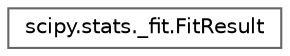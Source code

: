 digraph "Graphical Class Hierarchy"
{
 // LATEX_PDF_SIZE
  bgcolor="transparent";
  edge [fontname=Helvetica,fontsize=10,labelfontname=Helvetica,labelfontsize=10];
  node [fontname=Helvetica,fontsize=10,shape=box,height=0.2,width=0.4];
  rankdir="LR";
  Node0 [id="Node000000",label="scipy.stats._fit.FitResult",height=0.2,width=0.4,color="grey40", fillcolor="white", style="filled",URL="$d3/dea/classscipy_1_1stats_1_1__fit_1_1FitResult.html",tooltip=" "];
}
